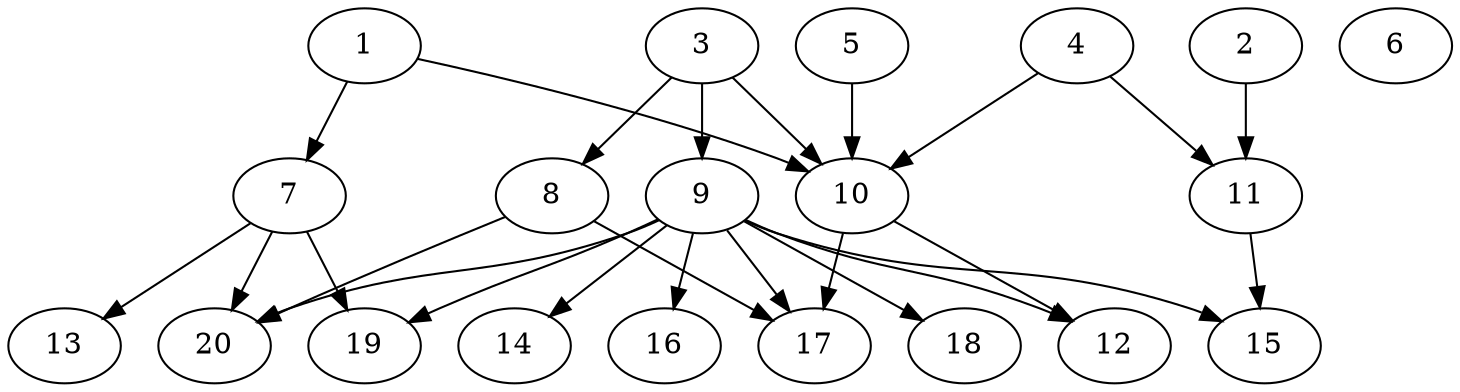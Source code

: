 // DAG automatically generated by daggen at Wed Jul 24 21:21:55 2019
// ./daggen --dot -n 20 --ccr 0.5 --fat 0.8 --regular 0.5 --density 0.6 --mindata 5242880 --maxdata 52428800 
digraph G {
  1 [size="45707264", alpha="0.14", expect_size="22853632"] 
  1 -> 7 [size ="22853632"]
  1 -> 10 [size ="22853632"]
  2 [size="70346752", alpha="0.11", expect_size="35173376"] 
  2 -> 11 [size ="35173376"]
  3 [size="33925120", alpha="0.14", expect_size="16962560"] 
  3 -> 8 [size ="16962560"]
  3 -> 9 [size ="16962560"]
  3 -> 10 [size ="16962560"]
  4 [size="86282240", alpha="0.05", expect_size="43141120"] 
  4 -> 10 [size ="43141120"]
  4 -> 11 [size ="43141120"]
  5 [size="77531136", alpha="0.02", expect_size="38765568"] 
  5 -> 10 [size ="38765568"]
  6 [size="19957760", alpha="0.08", expect_size="9978880"] 
  7 [size="75423744", alpha="0.04", expect_size="37711872"] 
  7 -> 13 [size ="37711872"]
  7 -> 19 [size ="37711872"]
  7 -> 20 [size ="37711872"]
  8 [size="21067776", alpha="0.11", expect_size="10533888"] 
  8 -> 17 [size ="10533888"]
  8 -> 20 [size ="10533888"]
  9 [size="48807936", alpha="0.14", expect_size="24403968"] 
  9 -> 12 [size ="24403968"]
  9 -> 14 [size ="24403968"]
  9 -> 15 [size ="24403968"]
  9 -> 16 [size ="24403968"]
  9 -> 17 [size ="24403968"]
  9 -> 18 [size ="24403968"]
  9 -> 19 [size ="24403968"]
  9 -> 20 [size ="24403968"]
  10 [size="33904640", alpha="0.14", expect_size="16952320"] 
  10 -> 12 [size ="16952320"]
  10 -> 17 [size ="16952320"]
  11 [size="76533760", alpha="0.08", expect_size="38266880"] 
  11 -> 15 [size ="38266880"]
  12 [size="50235392", alpha="0.06", expect_size="25117696"] 
  13 [size="100032512", alpha="0.18", expect_size="50016256"] 
  14 [size="73091072", alpha="0.20", expect_size="36545536"] 
  15 [size="95602688", alpha="0.08", expect_size="47801344"] 
  16 [size="12898304", alpha="0.10", expect_size="6449152"] 
  17 [size="50276352", alpha="0.12", expect_size="25138176"] 
  18 [size="70078464", alpha="0.01", expect_size="35039232"] 
  19 [size="29609984", alpha="0.17", expect_size="14804992"] 
  20 [size="93749248", alpha="0.17", expect_size="46874624"] 
}
